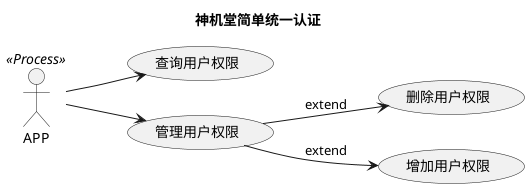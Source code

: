 @startuml
skinparam defaultFontName 楷体
title 神机堂简单统一认证
left to right direction
actor APP << Process >>

APP --> (查询用户权限)
APP --> (管理用户权限)
(管理用户权限) --> (删除用户权限) : extend
(管理用户权限) --> (增加用户权限) : extend
@enduml